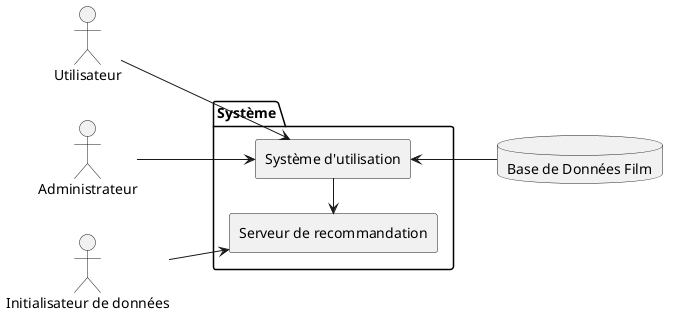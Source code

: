 @startuml
left to right direction
package "Système" {


rectangle "Système d'utilisation" as GD
rectangle "Serveur de recommandation" as SR

}

actor Utilisateur as User

database "Base de Données Film" as DB

actor Administrateur as Admin
actor "Initialisateur de données" as Init

User-->GD
GD<--DB
Admin --> GD
Init--> SR
GD->SR
@enduml
